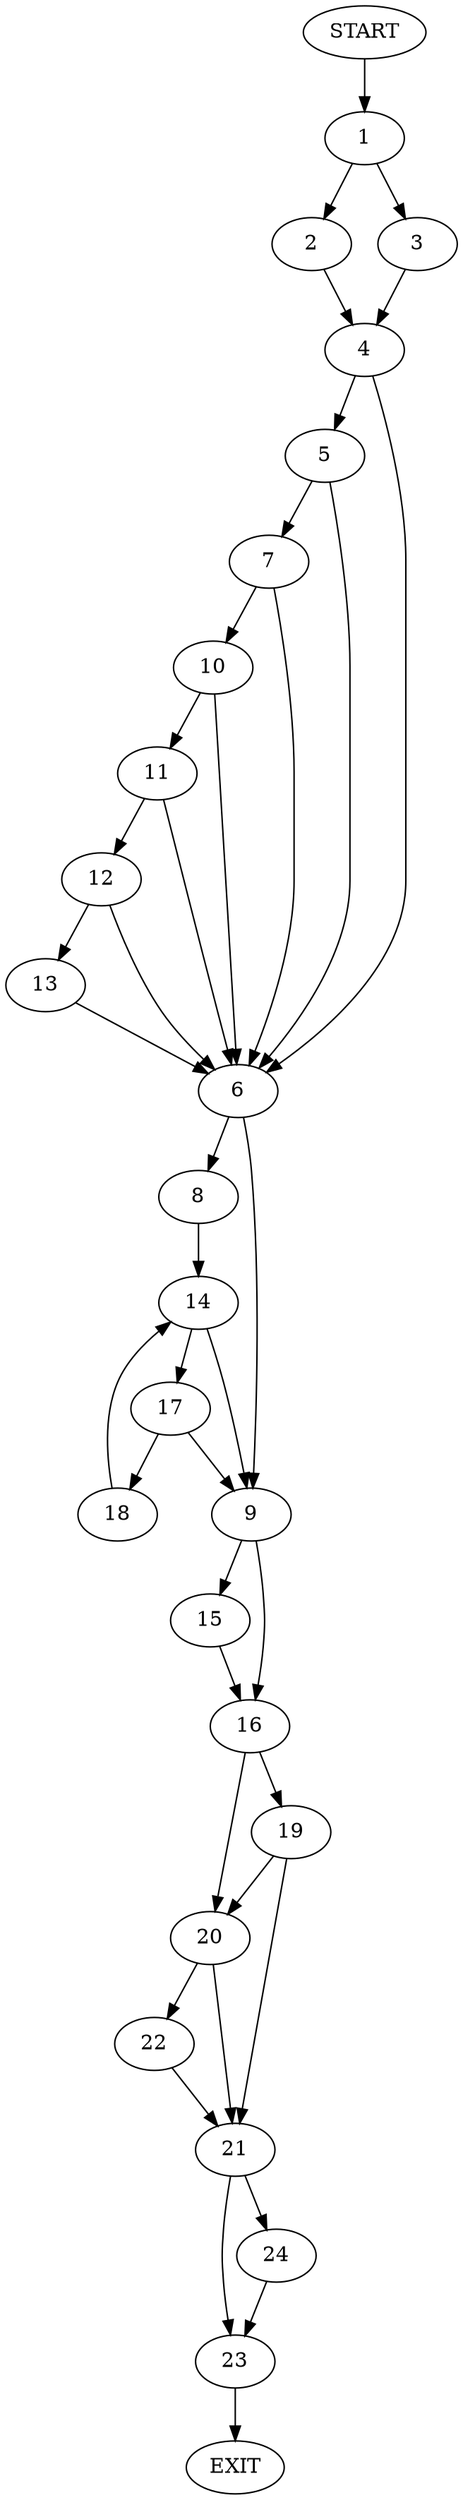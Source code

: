 digraph {
0 [label="START"]
25 [label="EXIT"]
0 -> 1
1 -> 2
1 -> 3
2 -> 4
3 -> 4
4 -> 5
4 -> 6
5 -> 7
5 -> 6
6 -> 8
6 -> 9
7 -> 10
7 -> 6
10 -> 11
10 -> 6
11 -> 12
11 -> 6
12 -> 13
12 -> 6
13 -> 6
8 -> 14
9 -> 15
9 -> 16
14 -> 17
14 -> 9
17 -> 18
17 -> 9
18 -> 14
15 -> 16
16 -> 19
16 -> 20
19 -> 20
19 -> 21
20 -> 22
20 -> 21
21 -> 23
21 -> 24
22 -> 21
23 -> 25
24 -> 23
}

